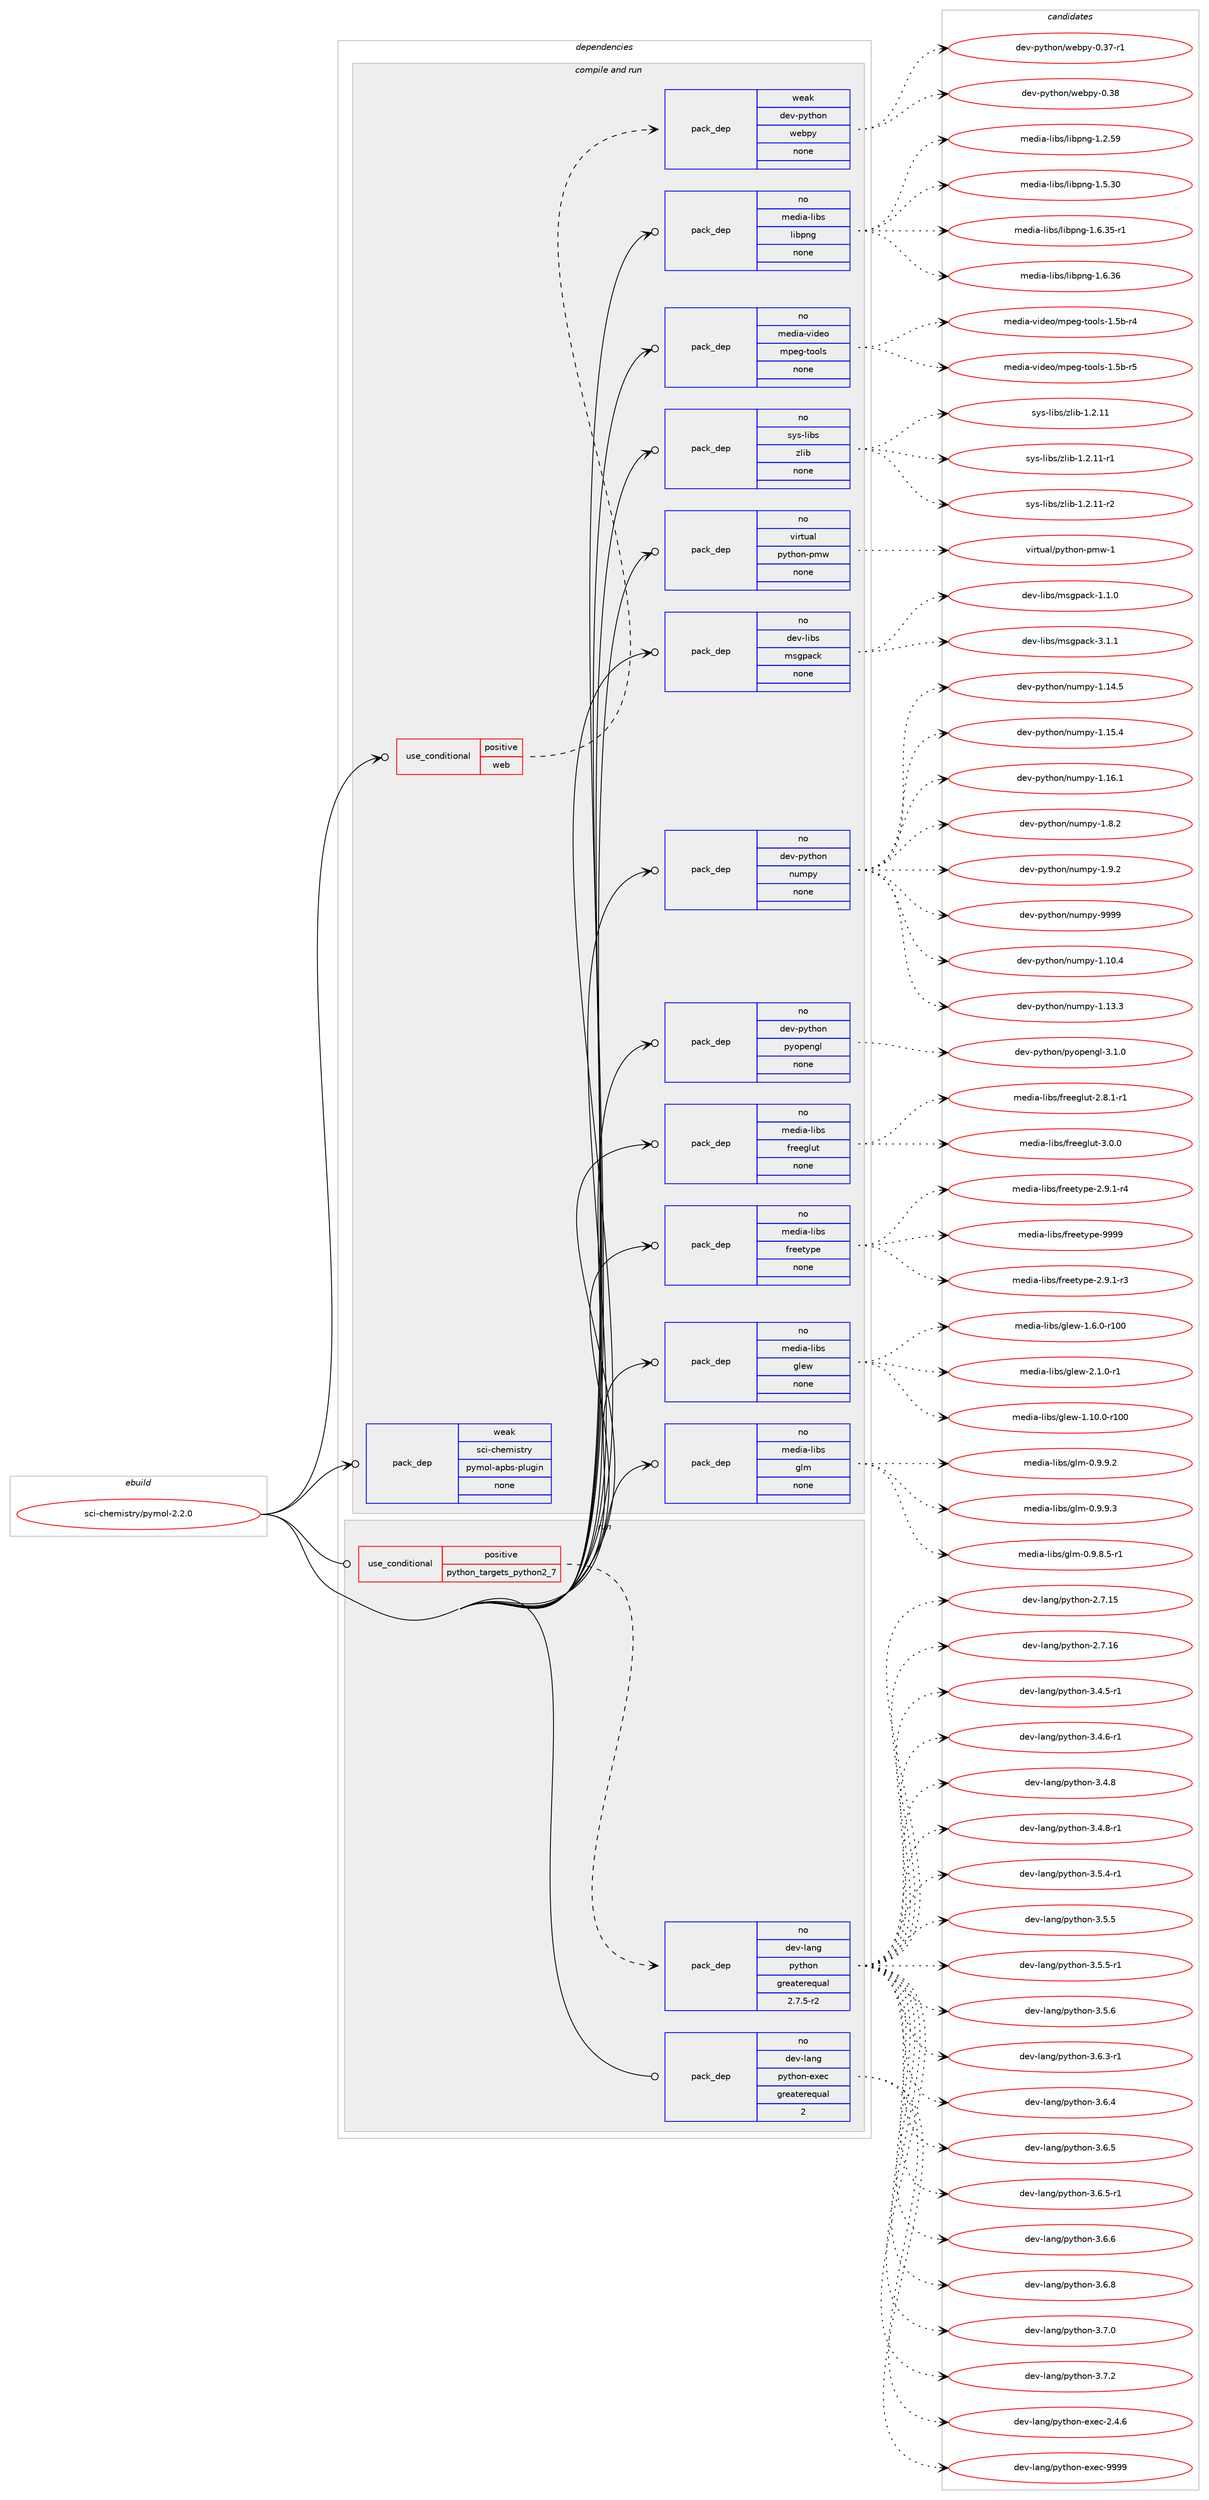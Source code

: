 digraph prolog {

# *************
# Graph options
# *************

newrank=true;
concentrate=true;
compound=true;
graph [rankdir=LR,fontname=Helvetica,fontsize=10,ranksep=1.5];#, ranksep=2.5, nodesep=0.2];
edge  [arrowhead=vee];
node  [fontname=Helvetica,fontsize=10];

# **********
# The ebuild
# **********

subgraph cluster_leftcol {
color=gray;
rank=same;
label=<<i>ebuild</i>>;
id [label="sci-chemistry/pymol-2.2.0", color=red, width=4, href="../sci-chemistry/pymol-2.2.0.svg"];
}

# ****************
# The dependencies
# ****************

subgraph cluster_midcol {
color=gray;
label=<<i>dependencies</i>>;
subgraph cluster_compile {
fillcolor="#eeeeee";
style=filled;
label=<<i>compile</i>>;
}
subgraph cluster_compileandrun {
fillcolor="#eeeeee";
style=filled;
label=<<i>compile and run</i>>;
subgraph cond452492 {
dependency1688605 [label=<<TABLE BORDER="0" CELLBORDER="1" CELLSPACING="0" CELLPADDING="4"><TR><TD ROWSPAN="3" CELLPADDING="10">use_conditional</TD></TR><TR><TD>positive</TD></TR><TR><TD>web</TD></TR></TABLE>>, shape=none, color=red];
subgraph pack1208457 {
dependency1688606 [label=<<TABLE BORDER="0" CELLBORDER="1" CELLSPACING="0" CELLPADDING="4" WIDTH="220"><TR><TD ROWSPAN="6" CELLPADDING="30">pack_dep</TD></TR><TR><TD WIDTH="110">weak</TD></TR><TR><TD>dev-python</TD></TR><TR><TD>webpy</TD></TR><TR><TD>none</TD></TR><TR><TD></TD></TR></TABLE>>, shape=none, color=blue];
}
dependency1688605:e -> dependency1688606:w [weight=20,style="dashed",arrowhead="vee"];
}
id:e -> dependency1688605:w [weight=20,style="solid",arrowhead="odotvee"];
subgraph pack1208458 {
dependency1688607 [label=<<TABLE BORDER="0" CELLBORDER="1" CELLSPACING="0" CELLPADDING="4" WIDTH="220"><TR><TD ROWSPAN="6" CELLPADDING="30">pack_dep</TD></TR><TR><TD WIDTH="110">no</TD></TR><TR><TD>dev-libs</TD></TR><TR><TD>msgpack</TD></TR><TR><TD>none</TD></TR><TR><TD></TD></TR></TABLE>>, shape=none, color=blue];
}
id:e -> dependency1688607:w [weight=20,style="solid",arrowhead="odotvee"];
subgraph pack1208459 {
dependency1688608 [label=<<TABLE BORDER="0" CELLBORDER="1" CELLSPACING="0" CELLPADDING="4" WIDTH="220"><TR><TD ROWSPAN="6" CELLPADDING="30">pack_dep</TD></TR><TR><TD WIDTH="110">no</TD></TR><TR><TD>dev-python</TD></TR><TR><TD>numpy</TD></TR><TR><TD>none</TD></TR><TR><TD></TD></TR></TABLE>>, shape=none, color=blue];
}
id:e -> dependency1688608:w [weight=20,style="solid",arrowhead="odotvee"];
subgraph pack1208460 {
dependency1688609 [label=<<TABLE BORDER="0" CELLBORDER="1" CELLSPACING="0" CELLPADDING="4" WIDTH="220"><TR><TD ROWSPAN="6" CELLPADDING="30">pack_dep</TD></TR><TR><TD WIDTH="110">no</TD></TR><TR><TD>dev-python</TD></TR><TR><TD>pyopengl</TD></TR><TR><TD>none</TD></TR><TR><TD></TD></TR></TABLE>>, shape=none, color=blue];
}
id:e -> dependency1688609:w [weight=20,style="solid",arrowhead="odotvee"];
subgraph pack1208461 {
dependency1688610 [label=<<TABLE BORDER="0" CELLBORDER="1" CELLSPACING="0" CELLPADDING="4" WIDTH="220"><TR><TD ROWSPAN="6" CELLPADDING="30">pack_dep</TD></TR><TR><TD WIDTH="110">no</TD></TR><TR><TD>media-libs</TD></TR><TR><TD>freeglut</TD></TR><TR><TD>none</TD></TR><TR><TD></TD></TR></TABLE>>, shape=none, color=blue];
}
id:e -> dependency1688610:w [weight=20,style="solid",arrowhead="odotvee"];
subgraph pack1208462 {
dependency1688611 [label=<<TABLE BORDER="0" CELLBORDER="1" CELLSPACING="0" CELLPADDING="4" WIDTH="220"><TR><TD ROWSPAN="6" CELLPADDING="30">pack_dep</TD></TR><TR><TD WIDTH="110">no</TD></TR><TR><TD>media-libs</TD></TR><TR><TD>freetype</TD></TR><TR><TD>none</TD></TR><TR><TD></TD></TR></TABLE>>, shape=none, color=blue];
}
id:e -> dependency1688611:w [weight=20,style="solid",arrowhead="odotvee"];
subgraph pack1208463 {
dependency1688612 [label=<<TABLE BORDER="0" CELLBORDER="1" CELLSPACING="0" CELLPADDING="4" WIDTH="220"><TR><TD ROWSPAN="6" CELLPADDING="30">pack_dep</TD></TR><TR><TD WIDTH="110">no</TD></TR><TR><TD>media-libs</TD></TR><TR><TD>glew</TD></TR><TR><TD>none</TD></TR><TR><TD></TD></TR></TABLE>>, shape=none, color=blue];
}
id:e -> dependency1688612:w [weight=20,style="solid",arrowhead="odotvee"];
subgraph pack1208464 {
dependency1688613 [label=<<TABLE BORDER="0" CELLBORDER="1" CELLSPACING="0" CELLPADDING="4" WIDTH="220"><TR><TD ROWSPAN="6" CELLPADDING="30">pack_dep</TD></TR><TR><TD WIDTH="110">no</TD></TR><TR><TD>media-libs</TD></TR><TR><TD>glm</TD></TR><TR><TD>none</TD></TR><TR><TD></TD></TR></TABLE>>, shape=none, color=blue];
}
id:e -> dependency1688613:w [weight=20,style="solid",arrowhead="odotvee"];
subgraph pack1208465 {
dependency1688614 [label=<<TABLE BORDER="0" CELLBORDER="1" CELLSPACING="0" CELLPADDING="4" WIDTH="220"><TR><TD ROWSPAN="6" CELLPADDING="30">pack_dep</TD></TR><TR><TD WIDTH="110">no</TD></TR><TR><TD>media-libs</TD></TR><TR><TD>libpng</TD></TR><TR><TD>none</TD></TR><TR><TD></TD></TR></TABLE>>, shape=none, color=blue];
}
id:e -> dependency1688614:w [weight=20,style="solid",arrowhead="odotvee"];
subgraph pack1208466 {
dependency1688615 [label=<<TABLE BORDER="0" CELLBORDER="1" CELLSPACING="0" CELLPADDING="4" WIDTH="220"><TR><TD ROWSPAN="6" CELLPADDING="30">pack_dep</TD></TR><TR><TD WIDTH="110">no</TD></TR><TR><TD>media-video</TD></TR><TR><TD>mpeg-tools</TD></TR><TR><TD>none</TD></TR><TR><TD></TD></TR></TABLE>>, shape=none, color=blue];
}
id:e -> dependency1688615:w [weight=20,style="solid",arrowhead="odotvee"];
subgraph pack1208467 {
dependency1688616 [label=<<TABLE BORDER="0" CELLBORDER="1" CELLSPACING="0" CELLPADDING="4" WIDTH="220"><TR><TD ROWSPAN="6" CELLPADDING="30">pack_dep</TD></TR><TR><TD WIDTH="110">no</TD></TR><TR><TD>sys-libs</TD></TR><TR><TD>zlib</TD></TR><TR><TD>none</TD></TR><TR><TD></TD></TR></TABLE>>, shape=none, color=blue];
}
id:e -> dependency1688616:w [weight=20,style="solid",arrowhead="odotvee"];
subgraph pack1208468 {
dependency1688617 [label=<<TABLE BORDER="0" CELLBORDER="1" CELLSPACING="0" CELLPADDING="4" WIDTH="220"><TR><TD ROWSPAN="6" CELLPADDING="30">pack_dep</TD></TR><TR><TD WIDTH="110">no</TD></TR><TR><TD>virtual</TD></TR><TR><TD>python-pmw</TD></TR><TR><TD>none</TD></TR><TR><TD></TD></TR></TABLE>>, shape=none, color=blue];
}
id:e -> dependency1688617:w [weight=20,style="solid",arrowhead="odotvee"];
subgraph pack1208469 {
dependency1688618 [label=<<TABLE BORDER="0" CELLBORDER="1" CELLSPACING="0" CELLPADDING="4" WIDTH="220"><TR><TD ROWSPAN="6" CELLPADDING="30">pack_dep</TD></TR><TR><TD WIDTH="110">weak</TD></TR><TR><TD>sci-chemistry</TD></TR><TR><TD>pymol-apbs-plugin</TD></TR><TR><TD>none</TD></TR><TR><TD></TD></TR></TABLE>>, shape=none, color=blue];
}
id:e -> dependency1688618:w [weight=20,style="solid",arrowhead="odotvee"];
}
subgraph cluster_run {
fillcolor="#eeeeee";
style=filled;
label=<<i>run</i>>;
subgraph cond452493 {
dependency1688619 [label=<<TABLE BORDER="0" CELLBORDER="1" CELLSPACING="0" CELLPADDING="4"><TR><TD ROWSPAN="3" CELLPADDING="10">use_conditional</TD></TR><TR><TD>positive</TD></TR><TR><TD>python_targets_python2_7</TD></TR></TABLE>>, shape=none, color=red];
subgraph pack1208470 {
dependency1688620 [label=<<TABLE BORDER="0" CELLBORDER="1" CELLSPACING="0" CELLPADDING="4" WIDTH="220"><TR><TD ROWSPAN="6" CELLPADDING="30">pack_dep</TD></TR><TR><TD WIDTH="110">no</TD></TR><TR><TD>dev-lang</TD></TR><TR><TD>python</TD></TR><TR><TD>greaterequal</TD></TR><TR><TD>2.7.5-r2</TD></TR></TABLE>>, shape=none, color=blue];
}
dependency1688619:e -> dependency1688620:w [weight=20,style="dashed",arrowhead="vee"];
}
id:e -> dependency1688619:w [weight=20,style="solid",arrowhead="odot"];
subgraph pack1208471 {
dependency1688621 [label=<<TABLE BORDER="0" CELLBORDER="1" CELLSPACING="0" CELLPADDING="4" WIDTH="220"><TR><TD ROWSPAN="6" CELLPADDING="30">pack_dep</TD></TR><TR><TD WIDTH="110">no</TD></TR><TR><TD>dev-lang</TD></TR><TR><TD>python-exec</TD></TR><TR><TD>greaterequal</TD></TR><TR><TD>2</TD></TR></TABLE>>, shape=none, color=blue];
}
id:e -> dependency1688621:w [weight=20,style="solid",arrowhead="odot"];
}
}

# **************
# The candidates
# **************

subgraph cluster_choices {
rank=same;
color=gray;
label=<<i>candidates</i>>;

subgraph choice1208457 {
color=black;
nodesep=1;
choice10010111845112121116104111110471191019811212145484651554511449 [label="dev-python/webpy-0.37-r1", color=red, width=4,href="../dev-python/webpy-0.37-r1.svg"];
choice1001011184511212111610411111047119101981121214548465156 [label="dev-python/webpy-0.38", color=red, width=4,href="../dev-python/webpy-0.38.svg"];
dependency1688606:e -> choice10010111845112121116104111110471191019811212145484651554511449:w [style=dotted,weight="100"];
dependency1688606:e -> choice1001011184511212111610411111047119101981121214548465156:w [style=dotted,weight="100"];
}
subgraph choice1208458 {
color=black;
nodesep=1;
choice1001011184510810598115471091151031129799107454946494648 [label="dev-libs/msgpack-1.1.0", color=red, width=4,href="../dev-libs/msgpack-1.1.0.svg"];
choice1001011184510810598115471091151031129799107455146494649 [label="dev-libs/msgpack-3.1.1", color=red, width=4,href="../dev-libs/msgpack-3.1.1.svg"];
dependency1688607:e -> choice1001011184510810598115471091151031129799107454946494648:w [style=dotted,weight="100"];
dependency1688607:e -> choice1001011184510810598115471091151031129799107455146494649:w [style=dotted,weight="100"];
}
subgraph choice1208459 {
color=black;
nodesep=1;
choice100101118451121211161041111104711011710911212145494649484652 [label="dev-python/numpy-1.10.4", color=red, width=4,href="../dev-python/numpy-1.10.4.svg"];
choice100101118451121211161041111104711011710911212145494649514651 [label="dev-python/numpy-1.13.3", color=red, width=4,href="../dev-python/numpy-1.13.3.svg"];
choice100101118451121211161041111104711011710911212145494649524653 [label="dev-python/numpy-1.14.5", color=red, width=4,href="../dev-python/numpy-1.14.5.svg"];
choice100101118451121211161041111104711011710911212145494649534652 [label="dev-python/numpy-1.15.4", color=red, width=4,href="../dev-python/numpy-1.15.4.svg"];
choice100101118451121211161041111104711011710911212145494649544649 [label="dev-python/numpy-1.16.1", color=red, width=4,href="../dev-python/numpy-1.16.1.svg"];
choice1001011184511212111610411111047110117109112121454946564650 [label="dev-python/numpy-1.8.2", color=red, width=4,href="../dev-python/numpy-1.8.2.svg"];
choice1001011184511212111610411111047110117109112121454946574650 [label="dev-python/numpy-1.9.2", color=red, width=4,href="../dev-python/numpy-1.9.2.svg"];
choice10010111845112121116104111110471101171091121214557575757 [label="dev-python/numpy-9999", color=red, width=4,href="../dev-python/numpy-9999.svg"];
dependency1688608:e -> choice100101118451121211161041111104711011710911212145494649484652:w [style=dotted,weight="100"];
dependency1688608:e -> choice100101118451121211161041111104711011710911212145494649514651:w [style=dotted,weight="100"];
dependency1688608:e -> choice100101118451121211161041111104711011710911212145494649524653:w [style=dotted,weight="100"];
dependency1688608:e -> choice100101118451121211161041111104711011710911212145494649534652:w [style=dotted,weight="100"];
dependency1688608:e -> choice100101118451121211161041111104711011710911212145494649544649:w [style=dotted,weight="100"];
dependency1688608:e -> choice1001011184511212111610411111047110117109112121454946564650:w [style=dotted,weight="100"];
dependency1688608:e -> choice1001011184511212111610411111047110117109112121454946574650:w [style=dotted,weight="100"];
dependency1688608:e -> choice10010111845112121116104111110471101171091121214557575757:w [style=dotted,weight="100"];
}
subgraph choice1208460 {
color=black;
nodesep=1;
choice1001011184511212111610411111047112121111112101110103108455146494648 [label="dev-python/pyopengl-3.1.0", color=red, width=4,href="../dev-python/pyopengl-3.1.0.svg"];
dependency1688609:e -> choice1001011184511212111610411111047112121111112101110103108455146494648:w [style=dotted,weight="100"];
}
subgraph choice1208461 {
color=black;
nodesep=1;
choice109101100105974510810598115471021141011011031081171164550465646494511449 [label="media-libs/freeglut-2.8.1-r1", color=red, width=4,href="../media-libs/freeglut-2.8.1-r1.svg"];
choice10910110010597451081059811547102114101101103108117116455146484648 [label="media-libs/freeglut-3.0.0", color=red, width=4,href="../media-libs/freeglut-3.0.0.svg"];
dependency1688610:e -> choice109101100105974510810598115471021141011011031081171164550465646494511449:w [style=dotted,weight="100"];
dependency1688610:e -> choice10910110010597451081059811547102114101101103108117116455146484648:w [style=dotted,weight="100"];
}
subgraph choice1208462 {
color=black;
nodesep=1;
choice109101100105974510810598115471021141011011161211121014550465746494511451 [label="media-libs/freetype-2.9.1-r3", color=red, width=4,href="../media-libs/freetype-2.9.1-r3.svg"];
choice109101100105974510810598115471021141011011161211121014550465746494511452 [label="media-libs/freetype-2.9.1-r4", color=red, width=4,href="../media-libs/freetype-2.9.1-r4.svg"];
choice109101100105974510810598115471021141011011161211121014557575757 [label="media-libs/freetype-9999", color=red, width=4,href="../media-libs/freetype-9999.svg"];
dependency1688611:e -> choice109101100105974510810598115471021141011011161211121014550465746494511451:w [style=dotted,weight="100"];
dependency1688611:e -> choice109101100105974510810598115471021141011011161211121014550465746494511452:w [style=dotted,weight="100"];
dependency1688611:e -> choice109101100105974510810598115471021141011011161211121014557575757:w [style=dotted,weight="100"];
}
subgraph choice1208463 {
color=black;
nodesep=1;
choice109101100105974510810598115471031081011194549464948464845114494848 [label="media-libs/glew-1.10.0-r100", color=red, width=4,href="../media-libs/glew-1.10.0-r100.svg"];
choice1091011001059745108105981154710310810111945494654464845114494848 [label="media-libs/glew-1.6.0-r100", color=red, width=4,href="../media-libs/glew-1.6.0-r100.svg"];
choice109101100105974510810598115471031081011194550464946484511449 [label="media-libs/glew-2.1.0-r1", color=red, width=4,href="../media-libs/glew-2.1.0-r1.svg"];
dependency1688612:e -> choice109101100105974510810598115471031081011194549464948464845114494848:w [style=dotted,weight="100"];
dependency1688612:e -> choice1091011001059745108105981154710310810111945494654464845114494848:w [style=dotted,weight="100"];
dependency1688612:e -> choice109101100105974510810598115471031081011194550464946484511449:w [style=dotted,weight="100"];
}
subgraph choice1208464 {
color=black;
nodesep=1;
choice1091011001059745108105981154710310810945484657465646534511449 [label="media-libs/glm-0.9.8.5-r1", color=red, width=4,href="../media-libs/glm-0.9.8.5-r1.svg"];
choice109101100105974510810598115471031081094548465746574650 [label="media-libs/glm-0.9.9.2", color=red, width=4,href="../media-libs/glm-0.9.9.2.svg"];
choice109101100105974510810598115471031081094548465746574651 [label="media-libs/glm-0.9.9.3", color=red, width=4,href="../media-libs/glm-0.9.9.3.svg"];
dependency1688613:e -> choice1091011001059745108105981154710310810945484657465646534511449:w [style=dotted,weight="100"];
dependency1688613:e -> choice109101100105974510810598115471031081094548465746574650:w [style=dotted,weight="100"];
dependency1688613:e -> choice109101100105974510810598115471031081094548465746574651:w [style=dotted,weight="100"];
}
subgraph choice1208465 {
color=black;
nodesep=1;
choice109101100105974510810598115471081059811211010345494650465357 [label="media-libs/libpng-1.2.59", color=red, width=4,href="../media-libs/libpng-1.2.59.svg"];
choice109101100105974510810598115471081059811211010345494653465148 [label="media-libs/libpng-1.5.30", color=red, width=4,href="../media-libs/libpng-1.5.30.svg"];
choice1091011001059745108105981154710810598112110103454946544651534511449 [label="media-libs/libpng-1.6.35-r1", color=red, width=4,href="../media-libs/libpng-1.6.35-r1.svg"];
choice109101100105974510810598115471081059811211010345494654465154 [label="media-libs/libpng-1.6.36", color=red, width=4,href="../media-libs/libpng-1.6.36.svg"];
dependency1688614:e -> choice109101100105974510810598115471081059811211010345494650465357:w [style=dotted,weight="100"];
dependency1688614:e -> choice109101100105974510810598115471081059811211010345494653465148:w [style=dotted,weight="100"];
dependency1688614:e -> choice1091011001059745108105981154710810598112110103454946544651534511449:w [style=dotted,weight="100"];
dependency1688614:e -> choice109101100105974510810598115471081059811211010345494654465154:w [style=dotted,weight="100"];
}
subgraph choice1208466 {
color=black;
nodesep=1;
choice1091011001059745118105100101111471091121011034511611111110811545494653984511452 [label="media-video/mpeg-tools-1.5b-r4", color=red, width=4,href="../media-video/mpeg-tools-1.5b-r4.svg"];
choice1091011001059745118105100101111471091121011034511611111110811545494653984511453 [label="media-video/mpeg-tools-1.5b-r5", color=red, width=4,href="../media-video/mpeg-tools-1.5b-r5.svg"];
dependency1688615:e -> choice1091011001059745118105100101111471091121011034511611111110811545494653984511452:w [style=dotted,weight="100"];
dependency1688615:e -> choice1091011001059745118105100101111471091121011034511611111110811545494653984511453:w [style=dotted,weight="100"];
}
subgraph choice1208467 {
color=black;
nodesep=1;
choice1151211154510810598115471221081059845494650464949 [label="sys-libs/zlib-1.2.11", color=red, width=4,href="../sys-libs/zlib-1.2.11.svg"];
choice11512111545108105981154712210810598454946504649494511449 [label="sys-libs/zlib-1.2.11-r1", color=red, width=4,href="../sys-libs/zlib-1.2.11-r1.svg"];
choice11512111545108105981154712210810598454946504649494511450 [label="sys-libs/zlib-1.2.11-r2", color=red, width=4,href="../sys-libs/zlib-1.2.11-r2.svg"];
dependency1688616:e -> choice1151211154510810598115471221081059845494650464949:w [style=dotted,weight="100"];
dependency1688616:e -> choice11512111545108105981154712210810598454946504649494511449:w [style=dotted,weight="100"];
dependency1688616:e -> choice11512111545108105981154712210810598454946504649494511450:w [style=dotted,weight="100"];
}
subgraph choice1208468 {
color=black;
nodesep=1;
choice1181051141161179710847112121116104111110451121091194549 [label="virtual/python-pmw-1", color=red, width=4,href="../virtual/python-pmw-1.svg"];
dependency1688617:e -> choice1181051141161179710847112121116104111110451121091194549:w [style=dotted,weight="100"];
}
subgraph choice1208469 {
color=black;
nodesep=1;
}
subgraph choice1208470 {
color=black;
nodesep=1;
choice10010111845108971101034711212111610411111045504655464953 [label="dev-lang/python-2.7.15", color=red, width=4,href="../dev-lang/python-2.7.15.svg"];
choice10010111845108971101034711212111610411111045504655464954 [label="dev-lang/python-2.7.16", color=red, width=4,href="../dev-lang/python-2.7.16.svg"];
choice1001011184510897110103471121211161041111104551465246534511449 [label="dev-lang/python-3.4.5-r1", color=red, width=4,href="../dev-lang/python-3.4.5-r1.svg"];
choice1001011184510897110103471121211161041111104551465246544511449 [label="dev-lang/python-3.4.6-r1", color=red, width=4,href="../dev-lang/python-3.4.6-r1.svg"];
choice100101118451089711010347112121116104111110455146524656 [label="dev-lang/python-3.4.8", color=red, width=4,href="../dev-lang/python-3.4.8.svg"];
choice1001011184510897110103471121211161041111104551465246564511449 [label="dev-lang/python-3.4.8-r1", color=red, width=4,href="../dev-lang/python-3.4.8-r1.svg"];
choice1001011184510897110103471121211161041111104551465346524511449 [label="dev-lang/python-3.5.4-r1", color=red, width=4,href="../dev-lang/python-3.5.4-r1.svg"];
choice100101118451089711010347112121116104111110455146534653 [label="dev-lang/python-3.5.5", color=red, width=4,href="../dev-lang/python-3.5.5.svg"];
choice1001011184510897110103471121211161041111104551465346534511449 [label="dev-lang/python-3.5.5-r1", color=red, width=4,href="../dev-lang/python-3.5.5-r1.svg"];
choice100101118451089711010347112121116104111110455146534654 [label="dev-lang/python-3.5.6", color=red, width=4,href="../dev-lang/python-3.5.6.svg"];
choice1001011184510897110103471121211161041111104551465446514511449 [label="dev-lang/python-3.6.3-r1", color=red, width=4,href="../dev-lang/python-3.6.3-r1.svg"];
choice100101118451089711010347112121116104111110455146544652 [label="dev-lang/python-3.6.4", color=red, width=4,href="../dev-lang/python-3.6.4.svg"];
choice100101118451089711010347112121116104111110455146544653 [label="dev-lang/python-3.6.5", color=red, width=4,href="../dev-lang/python-3.6.5.svg"];
choice1001011184510897110103471121211161041111104551465446534511449 [label="dev-lang/python-3.6.5-r1", color=red, width=4,href="../dev-lang/python-3.6.5-r1.svg"];
choice100101118451089711010347112121116104111110455146544654 [label="dev-lang/python-3.6.6", color=red, width=4,href="../dev-lang/python-3.6.6.svg"];
choice100101118451089711010347112121116104111110455146544656 [label="dev-lang/python-3.6.8", color=red, width=4,href="../dev-lang/python-3.6.8.svg"];
choice100101118451089711010347112121116104111110455146554648 [label="dev-lang/python-3.7.0", color=red, width=4,href="../dev-lang/python-3.7.0.svg"];
choice100101118451089711010347112121116104111110455146554650 [label="dev-lang/python-3.7.2", color=red, width=4,href="../dev-lang/python-3.7.2.svg"];
dependency1688620:e -> choice10010111845108971101034711212111610411111045504655464953:w [style=dotted,weight="100"];
dependency1688620:e -> choice10010111845108971101034711212111610411111045504655464954:w [style=dotted,weight="100"];
dependency1688620:e -> choice1001011184510897110103471121211161041111104551465246534511449:w [style=dotted,weight="100"];
dependency1688620:e -> choice1001011184510897110103471121211161041111104551465246544511449:w [style=dotted,weight="100"];
dependency1688620:e -> choice100101118451089711010347112121116104111110455146524656:w [style=dotted,weight="100"];
dependency1688620:e -> choice1001011184510897110103471121211161041111104551465246564511449:w [style=dotted,weight="100"];
dependency1688620:e -> choice1001011184510897110103471121211161041111104551465346524511449:w [style=dotted,weight="100"];
dependency1688620:e -> choice100101118451089711010347112121116104111110455146534653:w [style=dotted,weight="100"];
dependency1688620:e -> choice1001011184510897110103471121211161041111104551465346534511449:w [style=dotted,weight="100"];
dependency1688620:e -> choice100101118451089711010347112121116104111110455146534654:w [style=dotted,weight="100"];
dependency1688620:e -> choice1001011184510897110103471121211161041111104551465446514511449:w [style=dotted,weight="100"];
dependency1688620:e -> choice100101118451089711010347112121116104111110455146544652:w [style=dotted,weight="100"];
dependency1688620:e -> choice100101118451089711010347112121116104111110455146544653:w [style=dotted,weight="100"];
dependency1688620:e -> choice1001011184510897110103471121211161041111104551465446534511449:w [style=dotted,weight="100"];
dependency1688620:e -> choice100101118451089711010347112121116104111110455146544654:w [style=dotted,weight="100"];
dependency1688620:e -> choice100101118451089711010347112121116104111110455146544656:w [style=dotted,weight="100"];
dependency1688620:e -> choice100101118451089711010347112121116104111110455146554648:w [style=dotted,weight="100"];
dependency1688620:e -> choice100101118451089711010347112121116104111110455146554650:w [style=dotted,weight="100"];
}
subgraph choice1208471 {
color=black;
nodesep=1;
choice1001011184510897110103471121211161041111104510112010199455046524654 [label="dev-lang/python-exec-2.4.6", color=red, width=4,href="../dev-lang/python-exec-2.4.6.svg"];
choice10010111845108971101034711212111610411111045101120101994557575757 [label="dev-lang/python-exec-9999", color=red, width=4,href="../dev-lang/python-exec-9999.svg"];
dependency1688621:e -> choice1001011184510897110103471121211161041111104510112010199455046524654:w [style=dotted,weight="100"];
dependency1688621:e -> choice10010111845108971101034711212111610411111045101120101994557575757:w [style=dotted,weight="100"];
}
}

}

